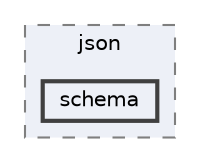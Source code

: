 digraph "external/reflect-cpp/include/rfl/json/schema"
{
 // LATEX_PDF_SIZE
  bgcolor="transparent";
  edge [fontname=Helvetica,fontsize=10,labelfontname=Helvetica,labelfontsize=10];
  node [fontname=Helvetica,fontsize=10,shape=box,height=0.2,width=0.4];
  compound=true
  subgraph clusterdir_0beff1b29252efd2001e8a59e0a42386 {
    graph [ bgcolor="#edf0f7", pencolor="grey50", label="json", fontname=Helvetica,fontsize=10 style="filled,dashed", URL="dir_0beff1b29252efd2001e8a59e0a42386.html",tooltip=""]
  dir_6edf7e7a355f8f6d1324100533ea9d4d [label="schema", fillcolor="#edf0f7", color="grey25", style="filled,bold", URL="dir_6edf7e7a355f8f6d1324100533ea9d4d.html",tooltip=""];
  }
}
